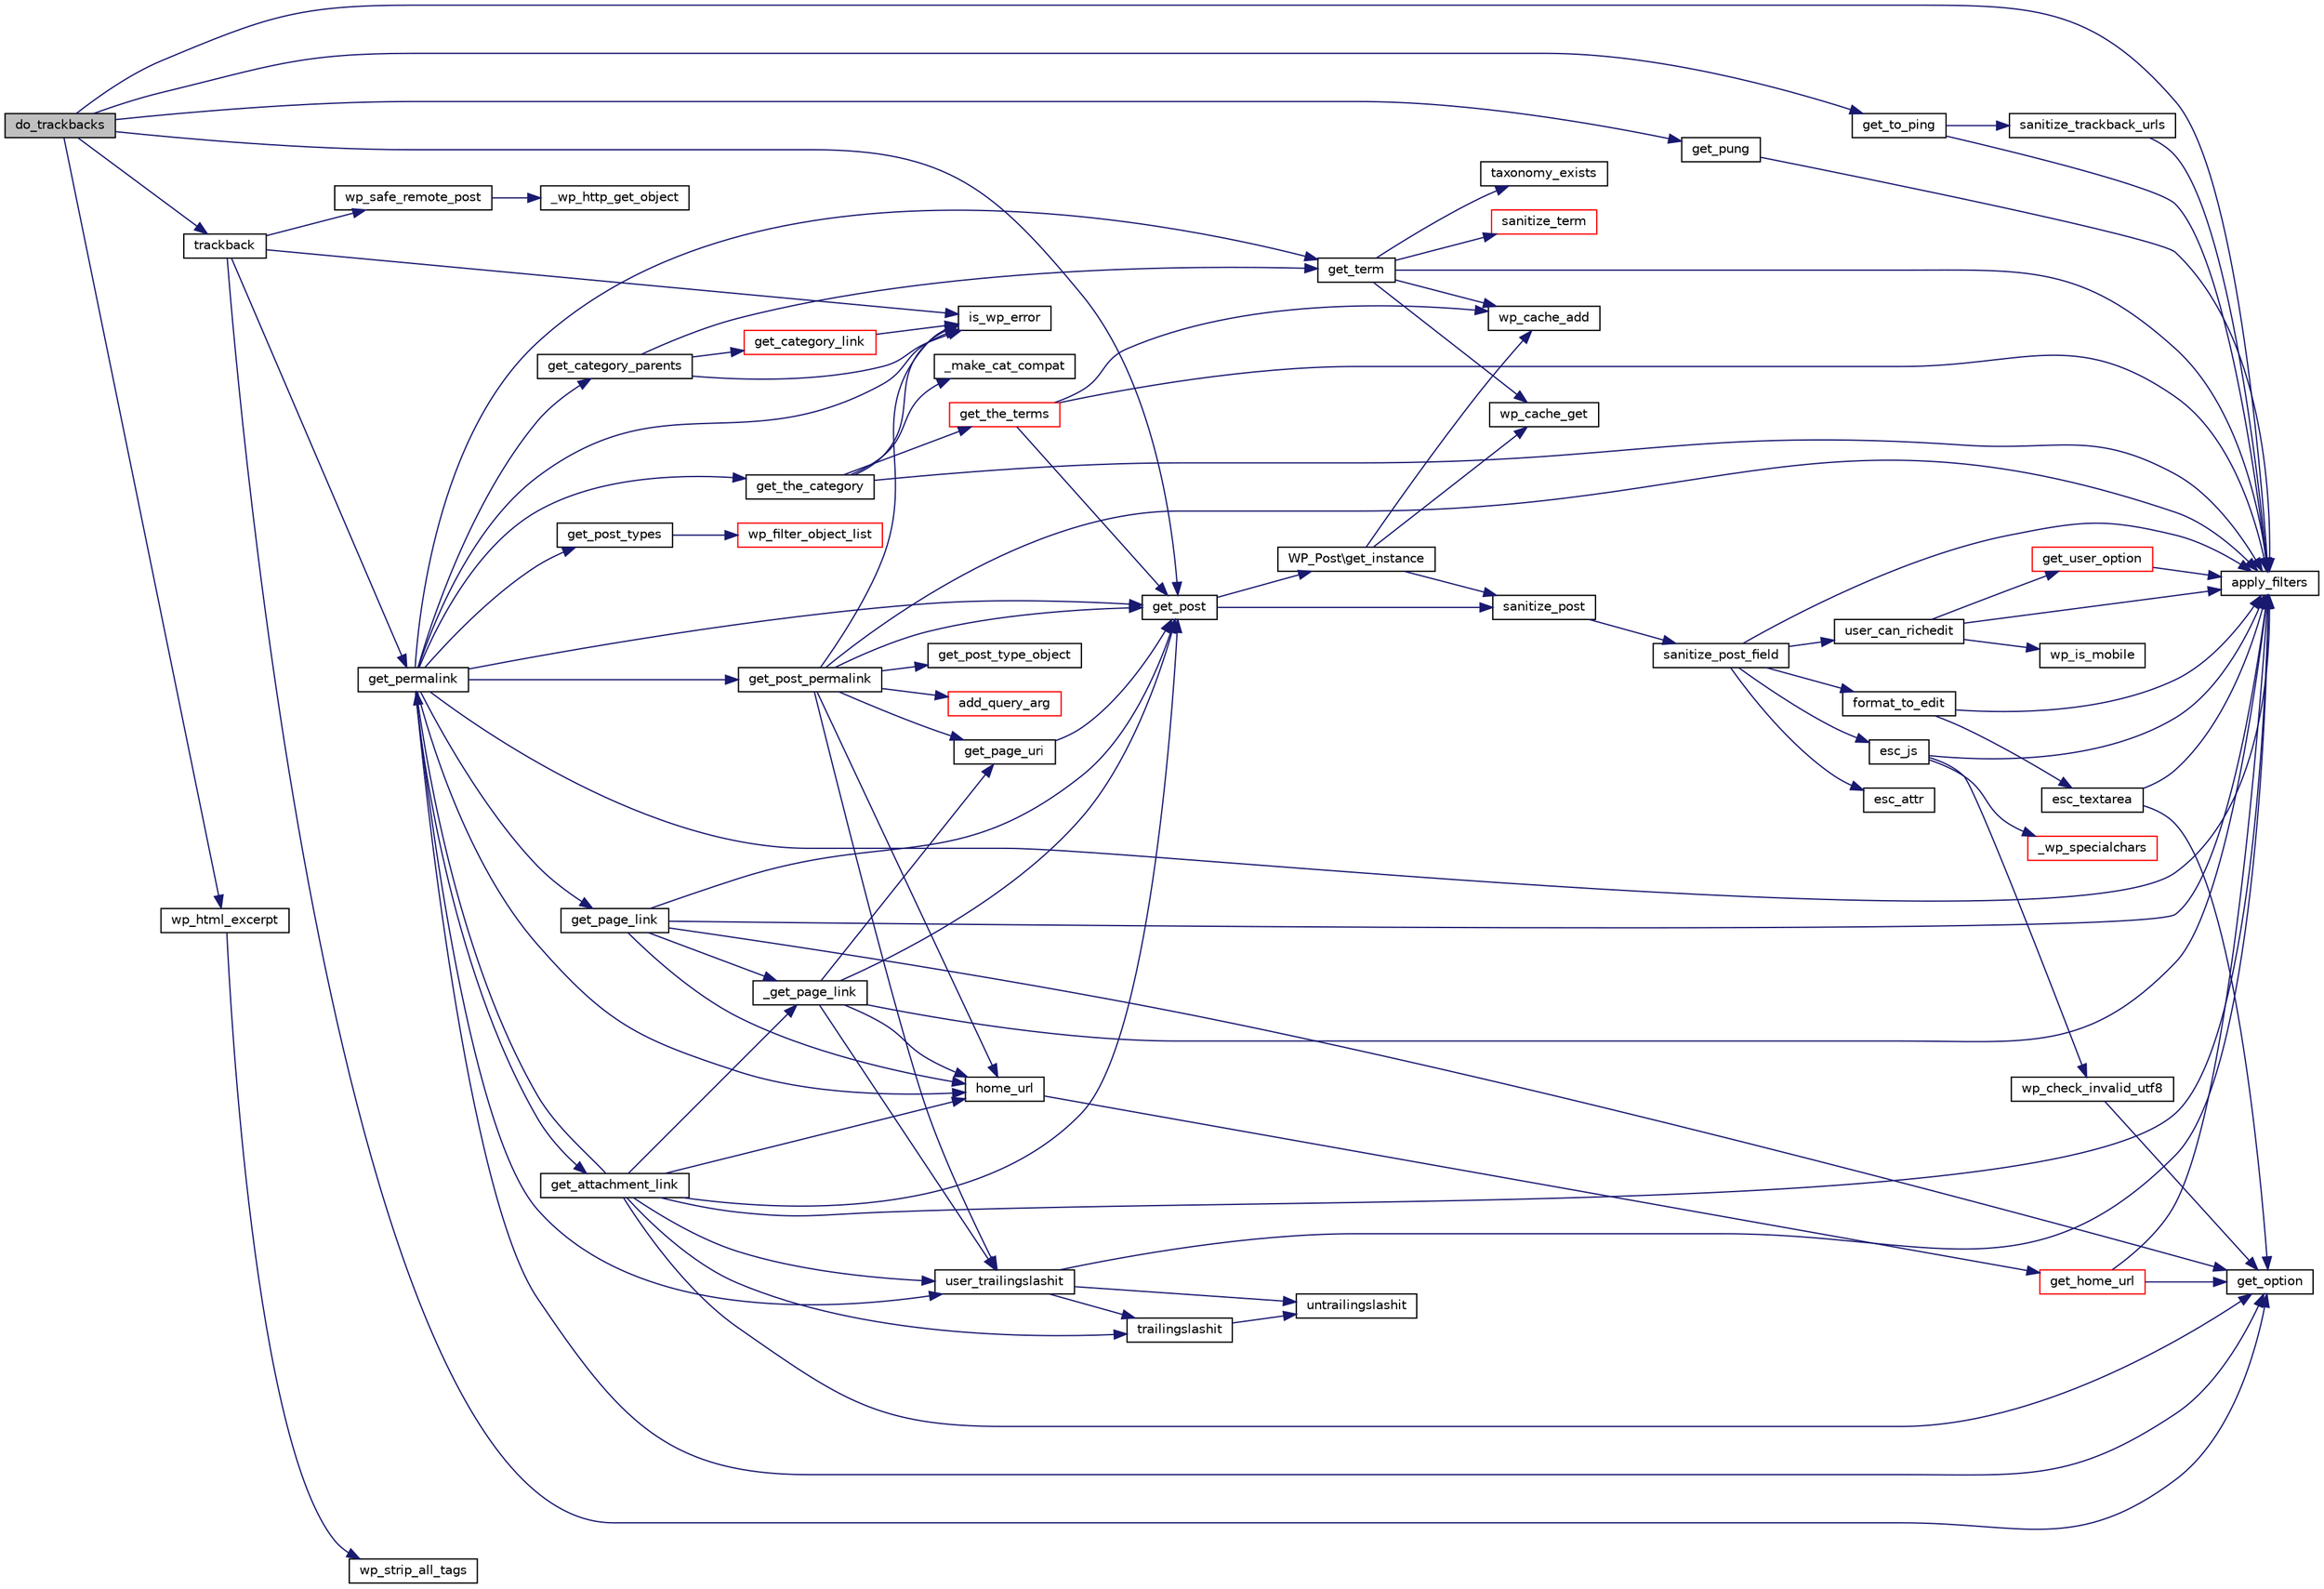 digraph "do_trackbacks"
{
  edge [fontname="Helvetica",fontsize="10",labelfontname="Helvetica",labelfontsize="10"];
  node [fontname="Helvetica",fontsize="10",shape=record];
  rankdir="LR";
  Node1 [label="do_trackbacks",height=0.2,width=0.4,color="black", fillcolor="grey75", style="filled", fontcolor="black"];
  Node1 -> Node2 [color="midnightblue",fontsize="10",style="solid",fontname="Helvetica"];
  Node2 [label="get_post",height=0.2,width=0.4,color="black", fillcolor="white", style="filled",URL="$wp-includes_2post_8php.html#a39e30b5bbefa3b21d828591673150b89"];
  Node2 -> Node3 [color="midnightblue",fontsize="10",style="solid",fontname="Helvetica"];
  Node3 [label="sanitize_post",height=0.2,width=0.4,color="black", fillcolor="white", style="filled",URL="$wp-includes_2post_8php.html#a8eebee8e7e751c84f75b5d4da365438c"];
  Node3 -> Node4 [color="midnightblue",fontsize="10",style="solid",fontname="Helvetica"];
  Node4 [label="sanitize_post_field",height=0.2,width=0.4,color="black", fillcolor="white", style="filled",URL="$wp-includes_2post_8php.html#addfb1c1acdc2e6b318105d1ebb537ce8"];
  Node4 -> Node5 [color="midnightblue",fontsize="10",style="solid",fontname="Helvetica"];
  Node5 [label="apply_filters",height=0.2,width=0.4,color="black", fillcolor="white", style="filled",URL="$load-scripts_8php.html#a54639394aa645a2277ea41f3cbd23247"];
  Node4 -> Node6 [color="midnightblue",fontsize="10",style="solid",fontname="Helvetica"];
  Node6 [label="format_to_edit",height=0.2,width=0.4,color="black", fillcolor="white", style="filled",URL="$formatting_8php.html#ab9c822878e20c6d12f6676e419164c10"];
  Node6 -> Node5 [color="midnightblue",fontsize="10",style="solid",fontname="Helvetica"];
  Node6 -> Node7 [color="midnightblue",fontsize="10",style="solid",fontname="Helvetica"];
  Node7 [label="esc_textarea",height=0.2,width=0.4,color="black", fillcolor="white", style="filled",URL="$formatting_8php.html#abc0beaceb3e9b1b70c7f4140432b2728"];
  Node7 -> Node8 [color="midnightblue",fontsize="10",style="solid",fontname="Helvetica"];
  Node8 [label="get_option",height=0.2,width=0.4,color="black", fillcolor="white", style="filled",URL="$load-scripts_8php.html#aaf1220eff85fdd291725eabf743b2ed3"];
  Node7 -> Node5 [color="midnightblue",fontsize="10",style="solid",fontname="Helvetica"];
  Node4 -> Node9 [color="midnightblue",fontsize="10",style="solid",fontname="Helvetica"];
  Node9 [label="user_can_richedit",height=0.2,width=0.4,color="black", fillcolor="white", style="filled",URL="$general-template_8php.html#abc7e66f079ed375f85bb40888057a3b1"];
  Node9 -> Node10 [color="midnightblue",fontsize="10",style="solid",fontname="Helvetica"];
  Node10 [label="get_user_option",height=0.2,width=0.4,color="red", fillcolor="white", style="filled",URL="$wp-includes_2user_8php.html#ab0ff8aaa836799d2cfa09210fad25ae1"];
  Node10 -> Node5 [color="midnightblue",fontsize="10",style="solid",fontname="Helvetica"];
  Node9 -> Node11 [color="midnightblue",fontsize="10",style="solid",fontname="Helvetica"];
  Node11 [label="wp_is_mobile",height=0.2,width=0.4,color="black", fillcolor="white", style="filled",URL="$vars_8php.html#aa9bb3813ea20e7bd6dd4cb4db39d89aa"];
  Node9 -> Node5 [color="midnightblue",fontsize="10",style="solid",fontname="Helvetica"];
  Node4 -> Node12 [color="midnightblue",fontsize="10",style="solid",fontname="Helvetica"];
  Node12 [label="esc_attr",height=0.2,width=0.4,color="black", fillcolor="white", style="filled",URL="$load-scripts_8php.html#a0cf0f358a47f49ebdba78be2ed10a41c"];
  Node4 -> Node13 [color="midnightblue",fontsize="10",style="solid",fontname="Helvetica"];
  Node13 [label="esc_js",height=0.2,width=0.4,color="black", fillcolor="white", style="filled",URL="$formatting_8php.html#a0fe22f477c9eafcf9d3805461f249393"];
  Node13 -> Node14 [color="midnightblue",fontsize="10",style="solid",fontname="Helvetica"];
  Node14 [label="wp_check_invalid_utf8",height=0.2,width=0.4,color="black", fillcolor="white", style="filled",URL="$formatting_8php.html#a745879b47424ac7b0d3b95a1edec8361"];
  Node14 -> Node8 [color="midnightblue",fontsize="10",style="solid",fontname="Helvetica"];
  Node13 -> Node15 [color="midnightblue",fontsize="10",style="solid",fontname="Helvetica"];
  Node15 [label="_wp_specialchars",height=0.2,width=0.4,color="red", fillcolor="white", style="filled",URL="$formatting_8php.html#ab9121c7a11ad101936875a65b233e126"];
  Node13 -> Node5 [color="midnightblue",fontsize="10",style="solid",fontname="Helvetica"];
  Node2 -> Node16 [color="midnightblue",fontsize="10",style="solid",fontname="Helvetica"];
  Node16 [label="WP_Post\\get_instance",height=0.2,width=0.4,color="black", fillcolor="white", style="filled",URL="$class_w_p___post.html#aaa48c3381efbd06826faee0b4cd5ba36"];
  Node16 -> Node17 [color="midnightblue",fontsize="10",style="solid",fontname="Helvetica"];
  Node17 [label="wp_cache_get",height=0.2,width=0.4,color="black", fillcolor="white", style="filled",URL="$cache_8php.html#a52d28494b9cb573cc6e70fb1443bc0d9"];
  Node16 -> Node3 [color="midnightblue",fontsize="10",style="solid",fontname="Helvetica"];
  Node16 -> Node18 [color="midnightblue",fontsize="10",style="solid",fontname="Helvetica"];
  Node18 [label="wp_cache_add",height=0.2,width=0.4,color="black", fillcolor="white", style="filled",URL="$cache_8php.html#ac8a445bf911474acff976c696058ec1a"];
  Node1 -> Node19 [color="midnightblue",fontsize="10",style="solid",fontname="Helvetica"];
  Node19 [label="get_to_ping",height=0.2,width=0.4,color="black", fillcolor="white", style="filled",URL="$wp-includes_2post_8php.html#a20375c3ffc7b7c55f8c273132a729a5e"];
  Node19 -> Node20 [color="midnightblue",fontsize="10",style="solid",fontname="Helvetica"];
  Node20 [label="sanitize_trackback_urls",height=0.2,width=0.4,color="black", fillcolor="white", style="filled",URL="$formatting_8php.html#a2c2f44d9ca1418d97e3f153b8a84e89e"];
  Node20 -> Node5 [color="midnightblue",fontsize="10",style="solid",fontname="Helvetica"];
  Node19 -> Node5 [color="midnightblue",fontsize="10",style="solid",fontname="Helvetica"];
  Node1 -> Node21 [color="midnightblue",fontsize="10",style="solid",fontname="Helvetica"];
  Node21 [label="get_pung",height=0.2,width=0.4,color="black", fillcolor="white", style="filled",URL="$wp-includes_2post_8php.html#a02b8be28c0d89f845f50e9da90a1dad9"];
  Node21 -> Node5 [color="midnightblue",fontsize="10",style="solid",fontname="Helvetica"];
  Node1 -> Node5 [color="midnightblue",fontsize="10",style="solid",fontname="Helvetica"];
  Node1 -> Node22 [color="midnightblue",fontsize="10",style="solid",fontname="Helvetica"];
  Node22 [label="wp_html_excerpt",height=0.2,width=0.4,color="black", fillcolor="white", style="filled",URL="$formatting_8php.html#a563f2e25f22e27ff56c7588c4df6f7bf"];
  Node22 -> Node23 [color="midnightblue",fontsize="10",style="solid",fontname="Helvetica"];
  Node23 [label="wp_strip_all_tags",height=0.2,width=0.4,color="black", fillcolor="white", style="filled",URL="$formatting_8php.html#a2aa43f1e479af8878251d6697bf84f09"];
  Node1 -> Node24 [color="midnightblue",fontsize="10",style="solid",fontname="Helvetica"];
  Node24 [label="trackback",height=0.2,width=0.4,color="black", fillcolor="white", style="filled",URL="$wp-includes_2comment_8php.html#a4677e15afac64d893b9f42af8a0c07b5"];
  Node24 -> Node25 [color="midnightblue",fontsize="10",style="solid",fontname="Helvetica"];
  Node25 [label="get_permalink",height=0.2,width=0.4,color="black", fillcolor="white", style="filled",URL="$link-template_8php.html#a79b798d609e7c891cee471adea3a2376"];
  Node25 -> Node2 [color="midnightblue",fontsize="10",style="solid",fontname="Helvetica"];
  Node25 -> Node26 [color="midnightblue",fontsize="10",style="solid",fontname="Helvetica"];
  Node26 [label="get_page_link",height=0.2,width=0.4,color="black", fillcolor="white", style="filled",URL="$link-template_8php.html#ad33245f1affb9dbc398c9b8dca65c548"];
  Node26 -> Node2 [color="midnightblue",fontsize="10",style="solid",fontname="Helvetica"];
  Node26 -> Node8 [color="midnightblue",fontsize="10",style="solid",fontname="Helvetica"];
  Node26 -> Node27 [color="midnightblue",fontsize="10",style="solid",fontname="Helvetica"];
  Node27 [label="home_url",height=0.2,width=0.4,color="black", fillcolor="white", style="filled",URL="$link-template_8php.html#a85adfe3cfd69ffdcb17d9960fe9ed830"];
  Node27 -> Node28 [color="midnightblue",fontsize="10",style="solid",fontname="Helvetica"];
  Node28 [label="get_home_url",height=0.2,width=0.4,color="red", fillcolor="white", style="filled",URL="$link-template_8php.html#a80007310997738f7b518f6bedb6e59a5"];
  Node28 -> Node8 [color="midnightblue",fontsize="10",style="solid",fontname="Helvetica"];
  Node28 -> Node5 [color="midnightblue",fontsize="10",style="solid",fontname="Helvetica"];
  Node26 -> Node29 [color="midnightblue",fontsize="10",style="solid",fontname="Helvetica"];
  Node29 [label="_get_page_link",height=0.2,width=0.4,color="black", fillcolor="white", style="filled",URL="$link-template_8php.html#aa976f76e91216ba956542ed5b0378d53"];
  Node29 -> Node2 [color="midnightblue",fontsize="10",style="solid",fontname="Helvetica"];
  Node29 -> Node30 [color="midnightblue",fontsize="10",style="solid",fontname="Helvetica"];
  Node30 [label="get_page_uri",height=0.2,width=0.4,color="black", fillcolor="white", style="filled",URL="$wp-includes_2post_8php.html#a5a08a7d7373f55d63e62af46ee6c77d6"];
  Node30 -> Node2 [color="midnightblue",fontsize="10",style="solid",fontname="Helvetica"];
  Node29 -> Node27 [color="midnightblue",fontsize="10",style="solid",fontname="Helvetica"];
  Node29 -> Node31 [color="midnightblue",fontsize="10",style="solid",fontname="Helvetica"];
  Node31 [label="user_trailingslashit",height=0.2,width=0.4,color="black", fillcolor="white", style="filled",URL="$link-template_8php.html#a359dce6823e3066591e8381e82dbade1"];
  Node31 -> Node32 [color="midnightblue",fontsize="10",style="solid",fontname="Helvetica"];
  Node32 [label="trailingslashit",height=0.2,width=0.4,color="black", fillcolor="white", style="filled",URL="$formatting_8php.html#a996c0584f3d97040938ef0073352c114"];
  Node32 -> Node33 [color="midnightblue",fontsize="10",style="solid",fontname="Helvetica"];
  Node33 [label="untrailingslashit",height=0.2,width=0.4,color="black", fillcolor="white", style="filled",URL="$formatting_8php.html#ab99d2b875428a3172f6ea9d4d2e33e72"];
  Node31 -> Node33 [color="midnightblue",fontsize="10",style="solid",fontname="Helvetica"];
  Node31 -> Node5 [color="midnightblue",fontsize="10",style="solid",fontname="Helvetica"];
  Node29 -> Node5 [color="midnightblue",fontsize="10",style="solid",fontname="Helvetica"];
  Node26 -> Node5 [color="midnightblue",fontsize="10",style="solid",fontname="Helvetica"];
  Node25 -> Node34 [color="midnightblue",fontsize="10",style="solid",fontname="Helvetica"];
  Node34 [label="get_attachment_link",height=0.2,width=0.4,color="black", fillcolor="white", style="filled",URL="$link-template_8php.html#a5338c142d6cf827c81bbc8a12d73224c"];
  Node34 -> Node2 [color="midnightblue",fontsize="10",style="solid",fontname="Helvetica"];
  Node34 -> Node29 [color="midnightblue",fontsize="10",style="solid",fontname="Helvetica"];
  Node34 -> Node25 [color="midnightblue",fontsize="10",style="solid",fontname="Helvetica"];
  Node34 -> Node8 [color="midnightblue",fontsize="10",style="solid",fontname="Helvetica"];
  Node34 -> Node31 [color="midnightblue",fontsize="10",style="solid",fontname="Helvetica"];
  Node34 -> Node32 [color="midnightblue",fontsize="10",style="solid",fontname="Helvetica"];
  Node34 -> Node27 [color="midnightblue",fontsize="10",style="solid",fontname="Helvetica"];
  Node34 -> Node5 [color="midnightblue",fontsize="10",style="solid",fontname="Helvetica"];
  Node25 -> Node35 [color="midnightblue",fontsize="10",style="solid",fontname="Helvetica"];
  Node35 [label="get_post_types",height=0.2,width=0.4,color="black", fillcolor="white", style="filled",URL="$wp-includes_2post_8php.html#a608a82c55bc57d0bc9b34888b92212e1"];
  Node35 -> Node36 [color="midnightblue",fontsize="10",style="solid",fontname="Helvetica"];
  Node36 [label="wp_filter_object_list",height=0.2,width=0.4,color="red", fillcolor="white", style="filled",URL="$wp-includes_2functions_8php.html#ab34fe39d060b41a5eba441a38bc15d60"];
  Node25 -> Node37 [color="midnightblue",fontsize="10",style="solid",fontname="Helvetica"];
  Node37 [label="get_post_permalink",height=0.2,width=0.4,color="black", fillcolor="white", style="filled",URL="$link-template_8php.html#aeae742ade68e00c24a410e51322c15fa"];
  Node37 -> Node2 [color="midnightblue",fontsize="10",style="solid",fontname="Helvetica"];
  Node37 -> Node38 [color="midnightblue",fontsize="10",style="solid",fontname="Helvetica"];
  Node38 [label="is_wp_error",height=0.2,width=0.4,color="black", fillcolor="white", style="filled",URL="$class-wp-error_8php.html#a741b5ec807dbba8d2a0851e32e7d926c"];
  Node37 -> Node39 [color="midnightblue",fontsize="10",style="solid",fontname="Helvetica"];
  Node39 [label="get_post_type_object",height=0.2,width=0.4,color="black", fillcolor="white", style="filled",URL="$wp-includes_2post_8php.html#a61c47864d25a054d86d7977ed6bc6bed"];
  Node37 -> Node30 [color="midnightblue",fontsize="10",style="solid",fontname="Helvetica"];
  Node37 -> Node27 [color="midnightblue",fontsize="10",style="solid",fontname="Helvetica"];
  Node37 -> Node31 [color="midnightblue",fontsize="10",style="solid",fontname="Helvetica"];
  Node37 -> Node40 [color="midnightblue",fontsize="10",style="solid",fontname="Helvetica"];
  Node40 [label="add_query_arg",height=0.2,width=0.4,color="red", fillcolor="white", style="filled",URL="$wp-includes_2functions_8php.html#a6e348722923afe18808c59773964c162"];
  Node37 -> Node5 [color="midnightblue",fontsize="10",style="solid",fontname="Helvetica"];
  Node25 -> Node8 [color="midnightblue",fontsize="10",style="solid",fontname="Helvetica"];
  Node25 -> Node5 [color="midnightblue",fontsize="10",style="solid",fontname="Helvetica"];
  Node25 -> Node41 [color="midnightblue",fontsize="10",style="solid",fontname="Helvetica"];
  Node41 [label="get_the_category",height=0.2,width=0.4,color="black", fillcolor="white", style="filled",URL="$category-template_8php.html#addab29993a41d62a9c9075cfb7ddead8"];
  Node41 -> Node42 [color="midnightblue",fontsize="10",style="solid",fontname="Helvetica"];
  Node42 [label="get_the_terms",height=0.2,width=0.4,color="red", fillcolor="white", style="filled",URL="$category-template_8php.html#a9cb78def90d47a90bab3cc2d64abde80"];
  Node42 -> Node2 [color="midnightblue",fontsize="10",style="solid",fontname="Helvetica"];
  Node42 -> Node18 [color="midnightblue",fontsize="10",style="solid",fontname="Helvetica"];
  Node42 -> Node5 [color="midnightblue",fontsize="10",style="solid",fontname="Helvetica"];
  Node41 -> Node38 [color="midnightblue",fontsize="10",style="solid",fontname="Helvetica"];
  Node41 -> Node43 [color="midnightblue",fontsize="10",style="solid",fontname="Helvetica"];
  Node43 [label="_make_cat_compat",height=0.2,width=0.4,color="black", fillcolor="white", style="filled",URL="$wp-includes_2category_8php.html#afec81cc47ed27857af71edfe82ed5856"];
  Node41 -> Node5 [color="midnightblue",fontsize="10",style="solid",fontname="Helvetica"];
  Node25 -> Node44 [color="midnightblue",fontsize="10",style="solid",fontname="Helvetica"];
  Node44 [label="get_term",height=0.2,width=0.4,color="black", fillcolor="white", style="filled",URL="$wp-includes_2taxonomy_8php.html#a7236b1f5cd8e83a6210bddafb917835b"];
  Node44 -> Node45 [color="midnightblue",fontsize="10",style="solid",fontname="Helvetica"];
  Node45 [label="taxonomy_exists",height=0.2,width=0.4,color="black", fillcolor="white", style="filled",URL="$wp-includes_2taxonomy_8php.html#a5f7e3a6dba12bb44cbe203aefce3ef8d"];
  Node44 -> Node17 [color="midnightblue",fontsize="10",style="solid",fontname="Helvetica"];
  Node44 -> Node18 [color="midnightblue",fontsize="10",style="solid",fontname="Helvetica"];
  Node44 -> Node5 [color="midnightblue",fontsize="10",style="solid",fontname="Helvetica"];
  Node44 -> Node46 [color="midnightblue",fontsize="10",style="solid",fontname="Helvetica"];
  Node46 [label="sanitize_term",height=0.2,width=0.4,color="red", fillcolor="white", style="filled",URL="$wp-includes_2taxonomy_8php.html#a16a01a06b9e3eca5ddef6cc18333b4d6"];
  Node25 -> Node47 [color="midnightblue",fontsize="10",style="solid",fontname="Helvetica"];
  Node47 [label="get_category_parents",height=0.2,width=0.4,color="black", fillcolor="white", style="filled",URL="$category-template_8php.html#a6816e4ede697940c0d7a6ec888dfbf31"];
  Node47 -> Node44 [color="midnightblue",fontsize="10",style="solid",fontname="Helvetica"];
  Node47 -> Node38 [color="midnightblue",fontsize="10",style="solid",fontname="Helvetica"];
  Node47 -> Node48 [color="midnightblue",fontsize="10",style="solid",fontname="Helvetica"];
  Node48 [label="get_category_link",height=0.2,width=0.4,color="red", fillcolor="white", style="filled",URL="$category-template_8php.html#a02c9bb9e5bfb58efddd35da38f696461"];
  Node48 -> Node38 [color="midnightblue",fontsize="10",style="solid",fontname="Helvetica"];
  Node25 -> Node38 [color="midnightblue",fontsize="10",style="solid",fontname="Helvetica"];
  Node25 -> Node27 [color="midnightblue",fontsize="10",style="solid",fontname="Helvetica"];
  Node25 -> Node31 [color="midnightblue",fontsize="10",style="solid",fontname="Helvetica"];
  Node24 -> Node8 [color="midnightblue",fontsize="10",style="solid",fontname="Helvetica"];
  Node24 -> Node49 [color="midnightblue",fontsize="10",style="solid",fontname="Helvetica"];
  Node49 [label="wp_safe_remote_post",height=0.2,width=0.4,color="black", fillcolor="white", style="filled",URL="$http_8php.html#a0908f2a3fab0b12f1b5083451782a5e8"];
  Node49 -> Node50 [color="midnightblue",fontsize="10",style="solid",fontname="Helvetica"];
  Node50 [label="_wp_http_get_object",height=0.2,width=0.4,color="black", fillcolor="white", style="filled",URL="$http_8php.html#a1cc7b691c794f4e962c2c0ef054836ba"];
  Node24 -> Node38 [color="midnightblue",fontsize="10",style="solid",fontname="Helvetica"];
}
